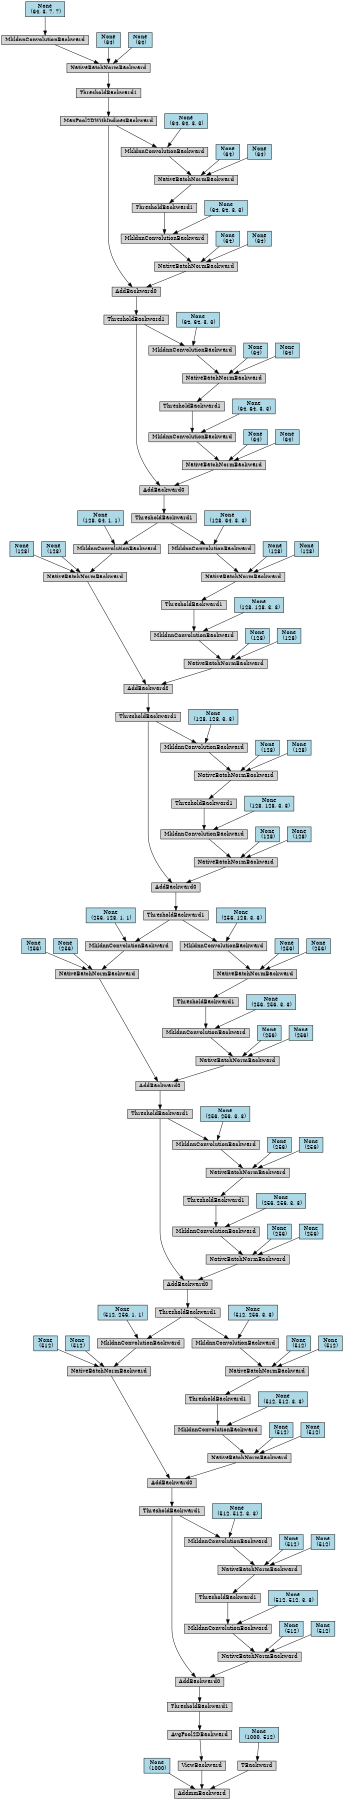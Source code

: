 digraph {
	graph [size="12,12"]
	node [align=left fontsize=12 height=0.2 ranksep=0.1 shape=box style=filled]
	140288813185512 [label=AddmmBackward]
	140288813185568 -> 140288813185512
	140288813185568 [label="None
 (1000)" fillcolor=lightblue]
	140288813185624 -> 140288813185512
	140288813185624 [label=ViewBackward]
	140288813185792 -> 140288813185624
	140288813185792 [label=AvgPool2DBackward]
	140288813185904 -> 140288813185792
	140288813185904 [label=ThresholdBackward1]
	140288813186016 -> 140288813185904
	140288813186016 [label=AddBackward0]
	140288813186128 -> 140288813186016
	140288813186128 [label=NativeBatchNormBackward]
	140288813186296 -> 140288813186128
	140288813186296 [label=MkldnnConvolutionBackward]
	140288813186520 -> 140288813186296
	140288813186520 [label=ThresholdBackward1]
	140288813186688 -> 140288813186520
	140288813186688 [label=NativeBatchNormBackward]
	140288813186800 -> 140288813186688
	140288813186800 [label=MkldnnConvolutionBackward]
	140288813186184 -> 140288813186800
	140288813186184 [label=ThresholdBackward1]
	140288813330560 -> 140288813186184
	140288813330560 [label=AddBackward0]
	140288813330672 -> 140288813330560
	140288813330672 [label=NativeBatchNormBackward]
	140288813330840 -> 140288813330672
	140288813330840 [label=MkldnnConvolutionBackward]
	140288813331064 -> 140288813330840
	140288813331064 [label=ThresholdBackward1]
	140288813331232 -> 140288813331064
	140288813331232 [label=NativeBatchNormBackward]
	140288813331344 -> 140288813331232
	140288813331344 [label=MkldnnConvolutionBackward]
	140288813331568 -> 140288813331344
	140288813331568 [label=ThresholdBackward1]
	140288813331736 -> 140288813331568
	140288813331736 [label=AddBackward0]
	140288813331848 -> 140288813331736
	140288813331848 [label=NativeBatchNormBackward]
	140288813332016 -> 140288813331848
	140288813332016 [label=MkldnnConvolutionBackward]
	140288813332240 -> 140288813332016
	140288813332240 [label=ThresholdBackward1]
	140288813332408 -> 140288813332240
	140288813332408 [label=NativeBatchNormBackward]
	140288813332520 -> 140288813332408
	140288813332520 [label=MkldnnConvolutionBackward]
	140288813331904 -> 140288813332520
	140288813331904 [label=ThresholdBackward1]
	140288813332856 -> 140288813331904
	140288813332856 [label=AddBackward0]
	140288813332968 -> 140288813332856
	140288813332968 [label=NativeBatchNormBackward]
	140288813333136 -> 140288813332968
	140288813333136 [label=MkldnnConvolutionBackward]
	140288813333360 -> 140288813333136
	140288813333360 [label=ThresholdBackward1]
	140288813333528 -> 140288813333360
	140288813333528 [label=NativeBatchNormBackward]
	140288813333640 -> 140288813333528
	140288813333640 [label=MkldnnConvolutionBackward]
	140288813333864 -> 140288813333640
	140288813333864 [label=ThresholdBackward1]
	140288813334032 -> 140288813333864
	140288813334032 [label=AddBackward0]
	140288813334200 -> 140288813334032
	140288813334200 [label=NativeBatchNormBackward]
	140288813334368 -> 140288813334200
	140288813334368 [label=MkldnnConvolutionBackward]
	140288813351040 -> 140288813334368
	140288813351040 [label=ThresholdBackward1]
	140288813351208 -> 140288813351040
	140288813351208 [label=NativeBatchNormBackward]
	140288813351376 -> 140288813351208
	140288813351376 [label=MkldnnConvolutionBackward]
	140288813334256 -> 140288813351376
	140288813334256 [label=ThresholdBackward1]
	140288813351712 -> 140288813334256
	140288813351712 [label=AddBackward0]
	140288813351880 -> 140288813351712
	140288813351880 [label=NativeBatchNormBackward]
	140288813352048 -> 140288813351880
	140288813352048 [label=MkldnnConvolutionBackward]
	140288813352272 -> 140288813352048
	140288813352272 [label=ThresholdBackward1]
	140288813352440 -> 140288813352272
	140288813352440 [label=NativeBatchNormBackward]
	140288813352608 -> 140288813352440
	140288813352608 [label=MkldnnConvolutionBackward]
	140288813352832 -> 140288813352608
	140288813352832 [label=ThresholdBackward1]
	140288813353000 -> 140288813352832
	140288813353000 [label=AddBackward0]
	140288813353168 -> 140288813353000
	140288813353168 [label=NativeBatchNormBackward]
	140288813353336 -> 140288813353168
	140288813353336 [label=MkldnnConvolutionBackward]
	140288813353560 -> 140288813353336
	140288813353560 [label=ThresholdBackward1]
	140288813353728 -> 140288813353560
	140288813353728 [label=NativeBatchNormBackward]
	140288813353896 -> 140288813353728
	140288813353896 [label=MkldnnConvolutionBackward]
	140288813353224 -> 140288813353896
	140288813353224 [label=ThresholdBackward1]
	140288813354232 -> 140288813353224
	140288813354232 [label=AddBackward0]
	140288813354400 -> 140288813354232
	140288813354400 [label=NativeBatchNormBackward]
	140288813354568 -> 140288813354400
	140288813354568 [label=MkldnnConvolutionBackward]
	140288813354792 -> 140288813354568
	140288813354792 [label=ThresholdBackward1]
	140288813354960 -> 140288813354792
	140288813354960 [label=NativeBatchNormBackward]
	140288813363384 -> 140288813354960
	140288813363384 [label=MkldnnConvolutionBackward]
	140288813354456 -> 140288813363384
	140288813354456 [label=MaxPool2DWithIndicesBackward]
	140288813363720 -> 140288813354456
	140288813363720 [label=ThresholdBackward1]
	140288813363888 -> 140288813363720
	140288813363888 [label=NativeBatchNormBackward]
	140288813364056 -> 140288813363888
	140288813364056 [label=MkldnnConvolutionBackward]
	140288813364280 -> 140288813364056
	140288813364280 [label="None
 (64, 3, 7, 7)" fillcolor=lightblue]
	140288813364112 -> 140288813363888
	140288813364112 [label="None
 (64)" fillcolor=lightblue]
	140288813364168 -> 140288813363888
	140288813364168 [label="None
 (64)" fillcolor=lightblue]
	140288813363608 -> 140288813363384
	140288813363608 [label="None
 (64, 64, 3, 3)" fillcolor=lightblue]
	140288813363440 -> 140288813354960
	140288813363440 [label="None
 (64)" fillcolor=lightblue]
	140288813363496 -> 140288813354960
	140288813363496 [label="None
 (64)" fillcolor=lightblue]
	140288813354848 -> 140288813354568
	140288813354848 [label="None
 (64, 64, 3, 3)" fillcolor=lightblue]
	140288813354624 -> 140288813354400
	140288813354624 [label="None
 (64)" fillcolor=lightblue]
	140288813354680 -> 140288813354400
	140288813354680 [label="None
 (64)" fillcolor=lightblue]
	140288813354456 -> 140288813354232
	140288813354120 -> 140288813353896
	140288813354120 [label="None
 (64, 64, 3, 3)" fillcolor=lightblue]
	140288813353952 -> 140288813353728
	140288813353952 [label="None
 (64)" fillcolor=lightblue]
	140288813354008 -> 140288813353728
	140288813354008 [label="None
 (64)" fillcolor=lightblue]
	140288813353616 -> 140288813353336
	140288813353616 [label="None
 (64, 64, 3, 3)" fillcolor=lightblue]
	140288813353392 -> 140288813353168
	140288813353392 [label="None
 (64)" fillcolor=lightblue]
	140288813353448 -> 140288813353168
	140288813353448 [label="None
 (64)" fillcolor=lightblue]
	140288813353224 -> 140288813353000
	140288813352888 -> 140288813352608
	140288813352888 [label="None
 (128, 64, 3, 3)" fillcolor=lightblue]
	140288813352664 -> 140288813352440
	140288813352664 [label="None
 (128)" fillcolor=lightblue]
	140288813352720 -> 140288813352440
	140288813352720 [label="None
 (128)" fillcolor=lightblue]
	140288813352328 -> 140288813352048
	140288813352328 [label="None
 (128, 128, 3, 3)" fillcolor=lightblue]
	140288813352104 -> 140288813351880
	140288813352104 [label="None
 (128)" fillcolor=lightblue]
	140288813352160 -> 140288813351880
	140288813352160 [label="None
 (128)" fillcolor=lightblue]
	140288813351936 -> 140288813351712
	140288813351936 [label=NativeBatchNormBackward]
	140288813352216 -> 140288813351936
	140288813352216 [label=MkldnnConvolutionBackward]
	140288813352832 -> 140288813352216
	140288813352496 -> 140288813352216
	140288813352496 [label="None
 (128, 64, 1, 1)" fillcolor=lightblue]
	140288813352384 -> 140288813351936
	140288813352384 [label="None
 (128)" fillcolor=lightblue]
	140288813352776 -> 140288813351936
	140288813352776 [label="None
 (128)" fillcolor=lightblue]
	140288813351600 -> 140288813351376
	140288813351600 [label="None
 (128, 128, 3, 3)" fillcolor=lightblue]
	140288813351432 -> 140288813351208
	140288813351432 [label="None
 (128)" fillcolor=lightblue]
	140288813351488 -> 140288813351208
	140288813351488 [label="None
 (128)" fillcolor=lightblue]
	140288813351096 -> 140288813334368
	140288813351096 [label="None
 (128, 128, 3, 3)" fillcolor=lightblue]
	140288813334424 -> 140288813334200
	140288813334424 [label="None
 (128)" fillcolor=lightblue]
	140288813334480 -> 140288813334200
	140288813334480 [label="None
 (128)" fillcolor=lightblue]
	140288813334256 -> 140288813334032
	140288813333920 -> 140288813333640
	140288813333920 [label="None
 (256, 128, 3, 3)" fillcolor=lightblue]
	140288813333696 -> 140288813333528
	140288813333696 [label="None
 (256)" fillcolor=lightblue]
	140288813333752 -> 140288813333528
	140288813333752 [label="None
 (256)" fillcolor=lightblue]
	140288813333416 -> 140288813333136
	140288813333416 [label="None
 (256, 256, 3, 3)" fillcolor=lightblue]
	140288813333192 -> 140288813332968
	140288813333192 [label="None
 (256)" fillcolor=lightblue]
	140288813333248 -> 140288813332968
	140288813333248 [label="None
 (256)" fillcolor=lightblue]
	140288813333024 -> 140288813332856
	140288813333024 [label=NativeBatchNormBackward]
	140288813333304 -> 140288813333024
	140288813333304 [label=MkldnnConvolutionBackward]
	140288813333864 -> 140288813333304
	140288813333584 -> 140288813333304
	140288813333584 [label="None
 (256, 128, 1, 1)" fillcolor=lightblue]
	140288813333472 -> 140288813333024
	140288813333472 [label="None
 (256)" fillcolor=lightblue]
	140288813333808 -> 140288813333024
	140288813333808 [label="None
 (256)" fillcolor=lightblue]
	140288813332744 -> 140288813332520
	140288813332744 [label="None
 (256, 256, 3, 3)" fillcolor=lightblue]
	140288813332576 -> 140288813332408
	140288813332576 [label="None
 (256)" fillcolor=lightblue]
	140288813332632 -> 140288813332408
	140288813332632 [label="None
 (256)" fillcolor=lightblue]
	140288813332296 -> 140288813332016
	140288813332296 [label="None
 (256, 256, 3, 3)" fillcolor=lightblue]
	140288813332072 -> 140288813331848
	140288813332072 [label="None
 (256)" fillcolor=lightblue]
	140288813332128 -> 140288813331848
	140288813332128 [label="None
 (256)" fillcolor=lightblue]
	140288813331904 -> 140288813331736
	140288813331624 -> 140288813331344
	140288813331624 [label="None
 (512, 256, 3, 3)" fillcolor=lightblue]
	140288813331400 -> 140288813331232
	140288813331400 [label="None
 (512)" fillcolor=lightblue]
	140288813331456 -> 140288813331232
	140288813331456 [label="None
 (512)" fillcolor=lightblue]
	140288813331120 -> 140288813330840
	140288813331120 [label="None
 (512, 512, 3, 3)" fillcolor=lightblue]
	140288813330896 -> 140288813330672
	140288813330896 [label="None
 (512)" fillcolor=lightblue]
	140288813330952 -> 140288813330672
	140288813330952 [label="None
 (512)" fillcolor=lightblue]
	140288813330728 -> 140288813330560
	140288813330728 [label=NativeBatchNormBackward]
	140288813331008 -> 140288813330728
	140288813331008 [label=MkldnnConvolutionBackward]
	140288813331568 -> 140288813331008
	140288813331288 -> 140288813331008
	140288813331288 [label="None
 (512, 256, 1, 1)" fillcolor=lightblue]
	140288813331176 -> 140288813330728
	140288813331176 [label="None
 (512)" fillcolor=lightblue]
	140288813331512 -> 140288813330728
	140288813331512 [label="None
 (512)" fillcolor=lightblue]
	140288813187024 -> 140288813186800
	140288813187024 [label="None
 (512, 512, 3, 3)" fillcolor=lightblue]
	140288813186856 -> 140288813186688
	140288813186856 [label="None
 (512)" fillcolor=lightblue]
	140288813186912 -> 140288813186688
	140288813186912 [label="None
 (512)" fillcolor=lightblue]
	140288813186576 -> 140288813186296
	140288813186576 [label="None
 (512, 512, 3, 3)" fillcolor=lightblue]
	140288813186352 -> 140288813186128
	140288813186352 [label="None
 (512)" fillcolor=lightblue]
	140288813186408 -> 140288813186128
	140288813186408 [label="None
 (512)" fillcolor=lightblue]
	140288813186184 -> 140288813186016
	140288813185680 -> 140288813185512
	140288813185680 [label=TBackward]
	140288813185848 -> 140288813185680
	140288813185848 [label="None
 (1000, 512)" fillcolor=lightblue]
}
